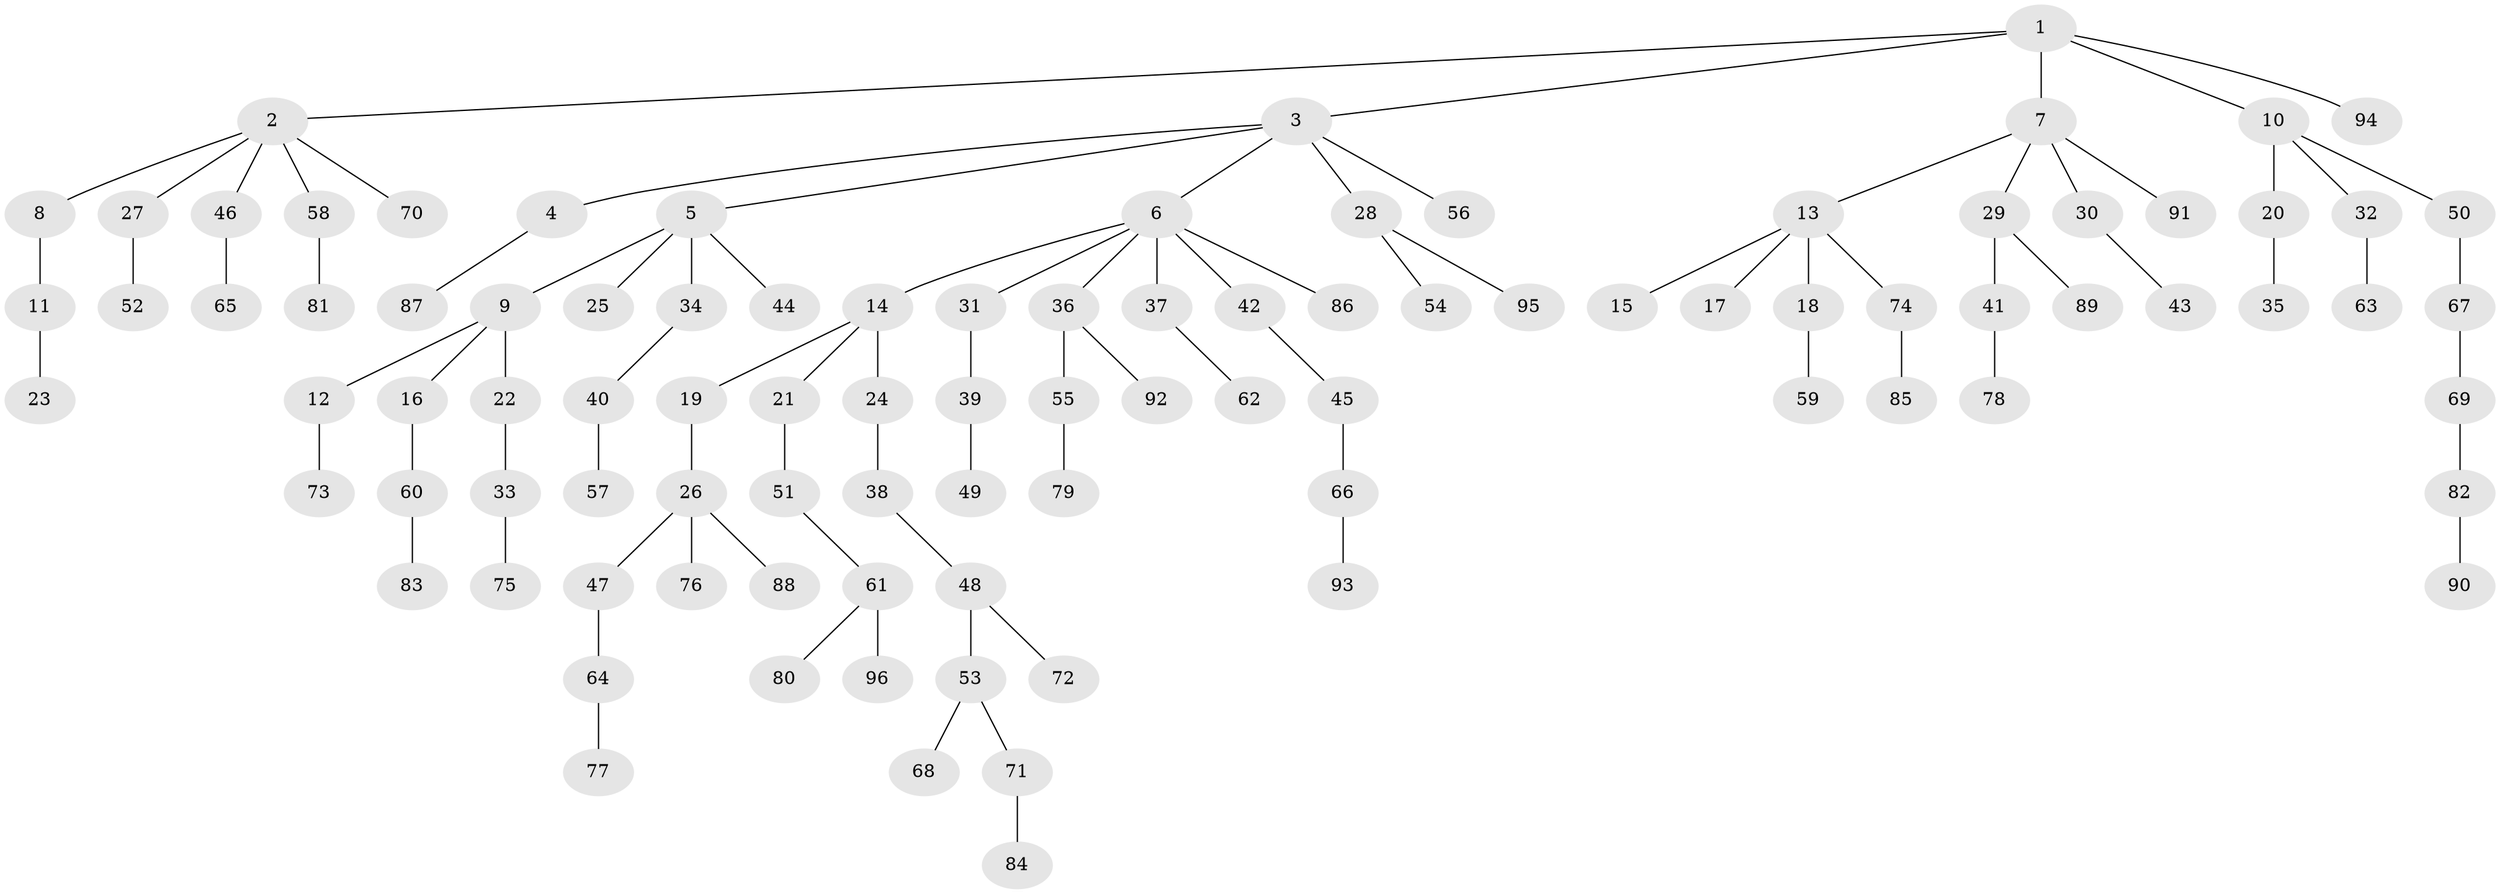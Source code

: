 // coarse degree distribution, {11: 0.020833333333333332, 16: 0.020833333333333332, 5: 0.020833333333333332, 7: 0.020833333333333332, 1: 0.6875, 2: 0.22916666666666666}
// Generated by graph-tools (version 1.1) at 2025/19/03/04/25 18:19:21]
// undirected, 96 vertices, 95 edges
graph export_dot {
graph [start="1"]
  node [color=gray90,style=filled];
  1;
  2;
  3;
  4;
  5;
  6;
  7;
  8;
  9;
  10;
  11;
  12;
  13;
  14;
  15;
  16;
  17;
  18;
  19;
  20;
  21;
  22;
  23;
  24;
  25;
  26;
  27;
  28;
  29;
  30;
  31;
  32;
  33;
  34;
  35;
  36;
  37;
  38;
  39;
  40;
  41;
  42;
  43;
  44;
  45;
  46;
  47;
  48;
  49;
  50;
  51;
  52;
  53;
  54;
  55;
  56;
  57;
  58;
  59;
  60;
  61;
  62;
  63;
  64;
  65;
  66;
  67;
  68;
  69;
  70;
  71;
  72;
  73;
  74;
  75;
  76;
  77;
  78;
  79;
  80;
  81;
  82;
  83;
  84;
  85;
  86;
  87;
  88;
  89;
  90;
  91;
  92;
  93;
  94;
  95;
  96;
  1 -- 2;
  1 -- 3;
  1 -- 7;
  1 -- 10;
  1 -- 94;
  2 -- 8;
  2 -- 27;
  2 -- 46;
  2 -- 58;
  2 -- 70;
  3 -- 4;
  3 -- 5;
  3 -- 6;
  3 -- 28;
  3 -- 56;
  4 -- 87;
  5 -- 9;
  5 -- 25;
  5 -- 34;
  5 -- 44;
  6 -- 14;
  6 -- 31;
  6 -- 36;
  6 -- 37;
  6 -- 42;
  6 -- 86;
  7 -- 13;
  7 -- 29;
  7 -- 30;
  7 -- 91;
  8 -- 11;
  9 -- 12;
  9 -- 16;
  9 -- 22;
  10 -- 20;
  10 -- 32;
  10 -- 50;
  11 -- 23;
  12 -- 73;
  13 -- 15;
  13 -- 17;
  13 -- 18;
  13 -- 74;
  14 -- 19;
  14 -- 21;
  14 -- 24;
  16 -- 60;
  18 -- 59;
  19 -- 26;
  20 -- 35;
  21 -- 51;
  22 -- 33;
  24 -- 38;
  26 -- 47;
  26 -- 76;
  26 -- 88;
  27 -- 52;
  28 -- 54;
  28 -- 95;
  29 -- 41;
  29 -- 89;
  30 -- 43;
  31 -- 39;
  32 -- 63;
  33 -- 75;
  34 -- 40;
  36 -- 55;
  36 -- 92;
  37 -- 62;
  38 -- 48;
  39 -- 49;
  40 -- 57;
  41 -- 78;
  42 -- 45;
  45 -- 66;
  46 -- 65;
  47 -- 64;
  48 -- 53;
  48 -- 72;
  50 -- 67;
  51 -- 61;
  53 -- 68;
  53 -- 71;
  55 -- 79;
  58 -- 81;
  60 -- 83;
  61 -- 80;
  61 -- 96;
  64 -- 77;
  66 -- 93;
  67 -- 69;
  69 -- 82;
  71 -- 84;
  74 -- 85;
  82 -- 90;
}
